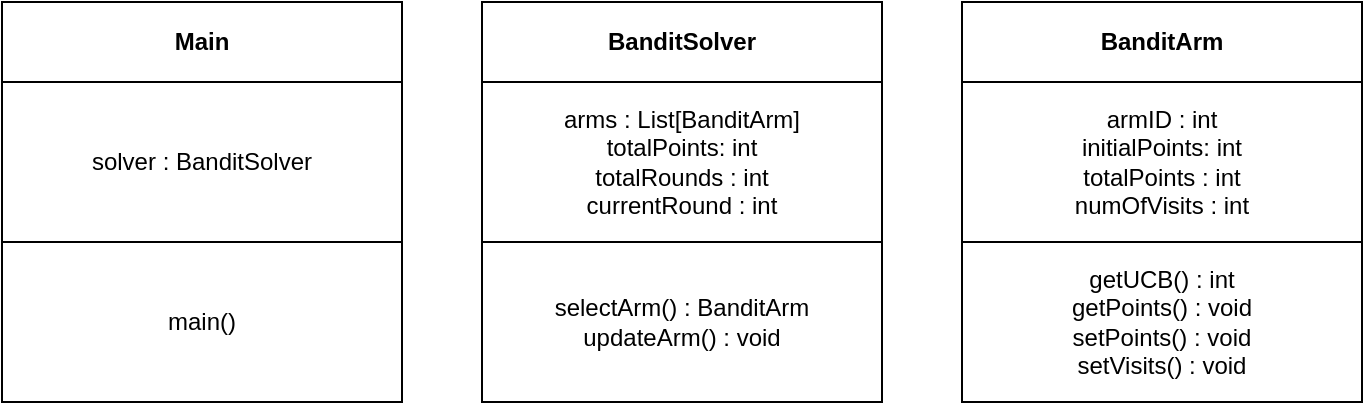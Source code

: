 <mxfile version="23.1.5" type="device">
  <diagram name="Page-1" id="kNPr2RnLPrwRS-I9x5If">
    <mxGraphModel dx="819" dy="482" grid="0" gridSize="10" guides="1" tooltips="1" connect="1" arrows="1" fold="1" page="1" pageScale="1" pageWidth="827" pageHeight="1169" math="0" shadow="0">
      <root>
        <mxCell id="0" />
        <mxCell id="1" parent="0" />
        <mxCell id="1vqhupfZXYNKLFvkHFP_-1" value="Main" style="swimlane;whiteSpace=wrap;html=1;startSize=40;" parent="1" vertex="1">
          <mxGeometry x="40" y="40" width="200" height="200" as="geometry" />
        </mxCell>
        <mxCell id="1vqhupfZXYNKLFvkHFP_-23" value="solver : BanditSolver" style="whiteSpace=wrap;html=1;" parent="1vqhupfZXYNKLFvkHFP_-1" vertex="1">
          <mxGeometry y="40" width="200" height="80" as="geometry" />
        </mxCell>
        <mxCell id="1vqhupfZXYNKLFvkHFP_-25" value="main()" style="whiteSpace=wrap;html=1;" parent="1vqhupfZXYNKLFvkHFP_-1" vertex="1">
          <mxGeometry y="120" width="200" height="80" as="geometry" />
        </mxCell>
        <mxCell id="1vqhupfZXYNKLFvkHFP_-32" value="BanditArm" style="swimlane;whiteSpace=wrap;html=1;startSize=40;" parent="1" vertex="1">
          <mxGeometry x="520" y="40" width="200" height="200" as="geometry" />
        </mxCell>
        <mxCell id="1vqhupfZXYNKLFvkHFP_-33" value="armID : int&lt;br&gt;initialPoints: int&lt;br&gt;totalPoints : int&lt;br&gt;numOfVisits : int" style="whiteSpace=wrap;html=1;" parent="1vqhupfZXYNKLFvkHFP_-32" vertex="1">
          <mxGeometry y="40" width="200" height="80" as="geometry" />
        </mxCell>
        <mxCell id="1vqhupfZXYNKLFvkHFP_-35" value="getUCB() : int&lt;br&gt;getPoints() : void&lt;br&gt;setPoints() : void&lt;br&gt;setVisits() : void" style="whiteSpace=wrap;html=1;" parent="1vqhupfZXYNKLFvkHFP_-32" vertex="1">
          <mxGeometry y="120" width="200" height="80" as="geometry" />
        </mxCell>
        <mxCell id="1vqhupfZXYNKLFvkHFP_-37" value="BanditSolver" style="swimlane;whiteSpace=wrap;html=1;startSize=40;" parent="1" vertex="1">
          <mxGeometry x="280" y="40" width="200" height="200" as="geometry" />
        </mxCell>
        <mxCell id="1vqhupfZXYNKLFvkHFP_-38" value="arms : List[BanditArm]&lt;br&gt;totalPoints: int&lt;br&gt;totalRounds : int&lt;br&gt;currentRound : int" style="whiteSpace=wrap;html=1;" parent="1vqhupfZXYNKLFvkHFP_-37" vertex="1">
          <mxGeometry y="40" width="200" height="80" as="geometry" />
        </mxCell>
        <mxCell id="1vqhupfZXYNKLFvkHFP_-40" value="selectArm() : BanditArm&lt;br&gt;updateArm() : void" style="whiteSpace=wrap;html=1;" parent="1vqhupfZXYNKLFvkHFP_-37" vertex="1">
          <mxGeometry y="120" width="200" height="80" as="geometry" />
        </mxCell>
      </root>
    </mxGraphModel>
  </diagram>
</mxfile>
